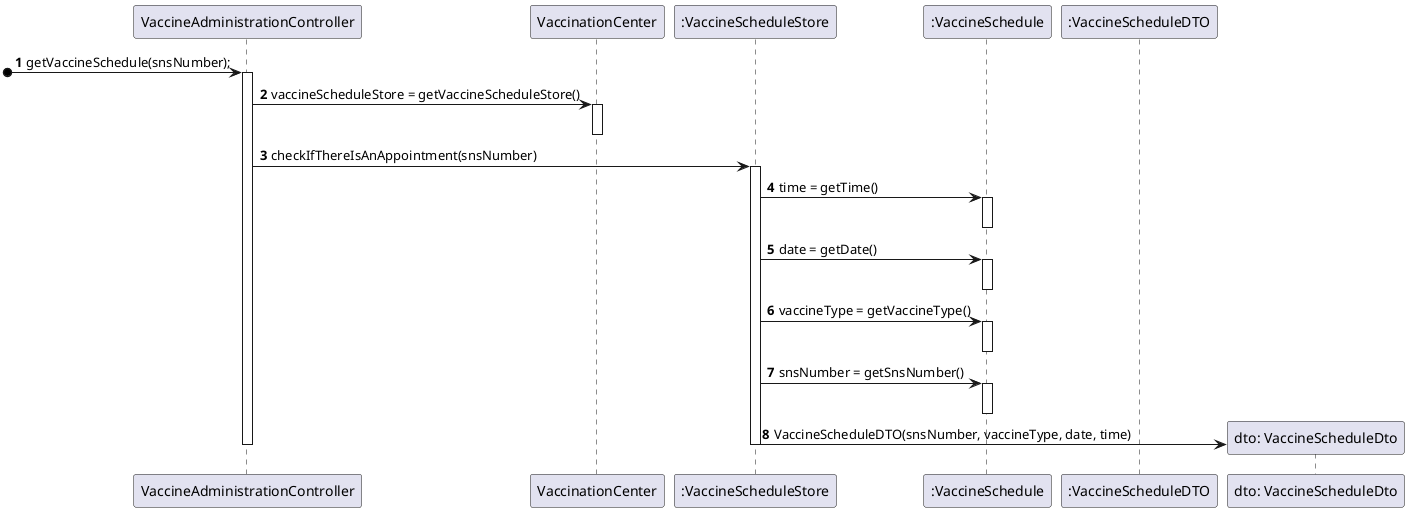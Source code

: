 @startuml
'https://plantuml.com/sequence-diagram

autonumber

participant "VaccineAdministrationController" as CTRL
participant "VaccinationCenter" as VC
participant ":VaccineScheduleStore" as STORE
participant ":VaccineSchedule" as VS
participant ":VaccineScheduleDTO" as DTO

[o-> CTRL : getVaccineSchedule(snsNumber);

activate CTRL

CTRL -> VC: vaccineScheduleStore = getVaccineScheduleStore()

activate VC
deactivate VC

CTRL -> STORE: checkIfThereIsAnAppointment(snsNumber)
activate STORE
STORE -> VS : time = getTime()
activate VS
deactivate VS
STORE -> VS : date = getDate()
activate VS
deactivate VS
STORE -> VS : vaccineType = getVaccineType()
activate VS
deactivate VS
STORE -> VS : snsNumber = getSnsNumber()
activate VS
deactivate VS
STORE -> "dto: VaccineScheduleDto" **: VaccineScheduleDTO(snsNumber, vaccineType, date, time)
deactivate STORE
deactivate CTRL
@enduml